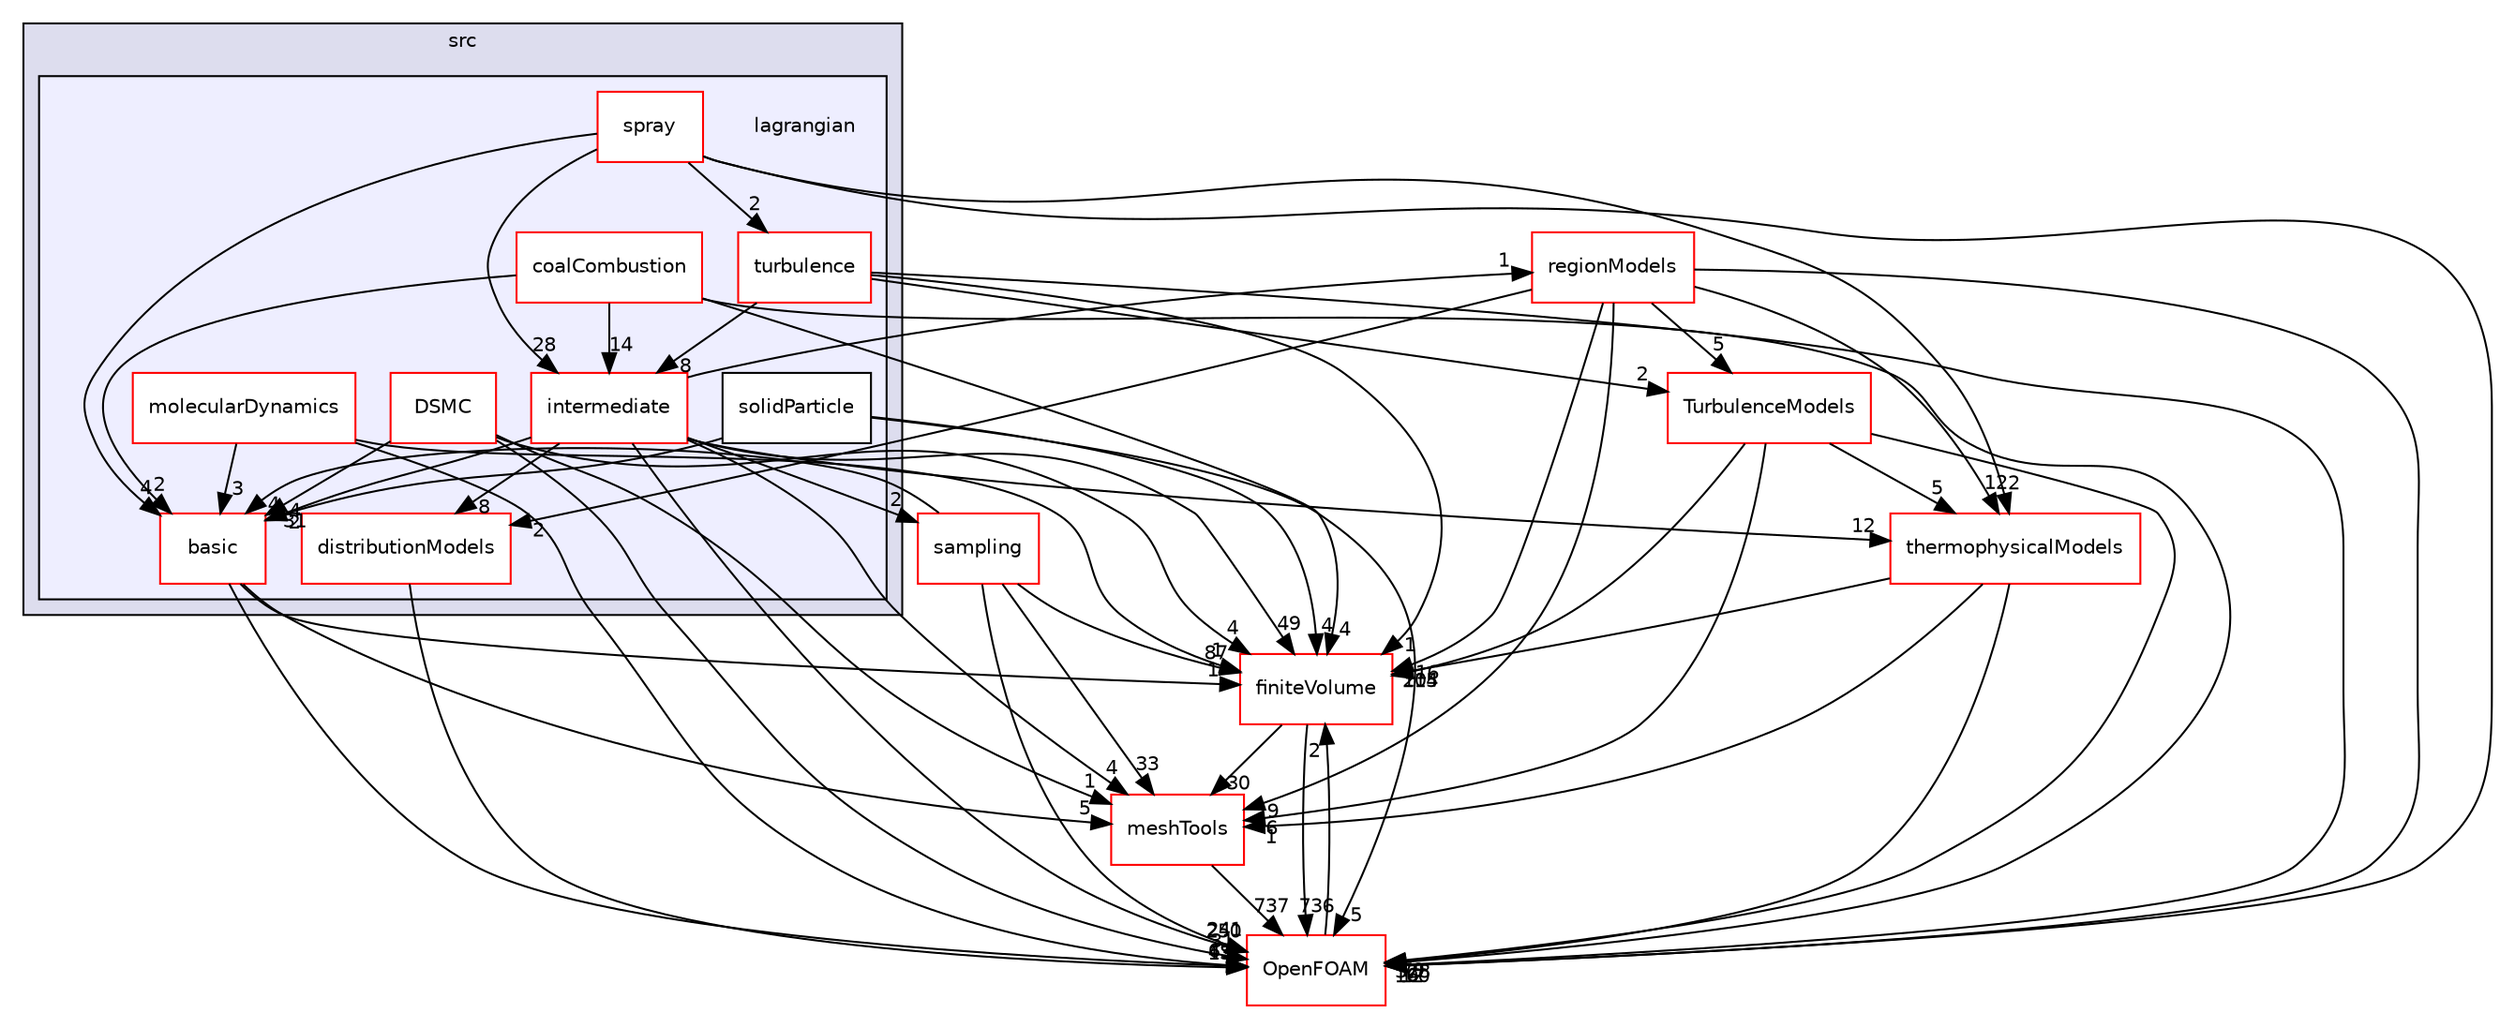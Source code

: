 digraph "src/lagrangian" {
  bgcolor=transparent;
  compound=true
  node [ fontsize="10", fontname="Helvetica"];
  edge [ labelfontsize="10", labelfontname="Helvetica"];
  subgraph clusterdir_68267d1309a1af8e8297ef4c3efbcdba {
    graph [ bgcolor="#ddddee", pencolor="black", label="src" fontname="Helvetica", fontsize="10", URL="dir_68267d1309a1af8e8297ef4c3efbcdba.html"]
  subgraph clusterdir_f8c25efc4b6f6a8502a42d5af7554d23 {
    graph [ bgcolor="#eeeeff", pencolor="black", label="" URL="dir_f8c25efc4b6f6a8502a42d5af7554d23.html"];
    dir_f8c25efc4b6f6a8502a42d5af7554d23 [shape=plaintext label="lagrangian"];
    dir_584e0ab0901b4327f36f4285cac7f2f8 [shape=box label="basic" color="red" fillcolor="white" style="filled" URL="dir_584e0ab0901b4327f36f4285cac7f2f8.html"];
    dir_6061a3ee916a9160a3a185551ff9959f [shape=box label="coalCombustion" color="red" fillcolor="white" style="filled" URL="dir_6061a3ee916a9160a3a185551ff9959f.html"];
    dir_d6927c2879faa997b7d01c6ca71e518d [shape=box label="distributionModels" color="red" fillcolor="white" style="filled" URL="dir_d6927c2879faa997b7d01c6ca71e518d.html"];
    dir_0edaa91cbfb55b9d84a014d50382efcb [shape=box label="DSMC" color="red" fillcolor="white" style="filled" URL="dir_0edaa91cbfb55b9d84a014d50382efcb.html"];
    dir_d3c32a493136c130c1f0d51f4f35c297 [shape=box label="intermediate" color="red" fillcolor="white" style="filled" URL="dir_d3c32a493136c130c1f0d51f4f35c297.html"];
    dir_35d1b8bea394c75820a29726f930e1b8 [shape=box label="molecularDynamics" color="red" fillcolor="white" style="filled" URL="dir_35d1b8bea394c75820a29726f930e1b8.html"];
    dir_a226e98d2dd849a9ee234702e69d4c73 [shape=box label="solidParticle" color="black" fillcolor="white" style="filled" URL="dir_a226e98d2dd849a9ee234702e69d4c73.html"];
    dir_3b5845e7b77836e95b25ac2dbb8dfd76 [shape=box label="spray" color="red" fillcolor="white" style="filled" URL="dir_3b5845e7b77836e95b25ac2dbb8dfd76.html"];
    dir_43bc749440adff70c5addf058ea4a468 [shape=box label="turbulence" color="red" fillcolor="white" style="filled" URL="dir_43bc749440adff70c5addf058ea4a468.html"];
  }
  }
  dir_9bd15774b555cf7259a6fa18f99fe99b [shape=box label="finiteVolume" color="red" URL="dir_9bd15774b555cf7259a6fa18f99fe99b.html"];
  dir_24a3817a3c61c11f04a0a72057522f4f [shape=box label="sampling" color="red" URL="dir_24a3817a3c61c11f04a0a72057522f4f.html"];
  dir_ae30ad0bef50cf391b24c614251bb9fd [shape=box label="meshTools" color="red" URL="dir_ae30ad0bef50cf391b24c614251bb9fd.html"];
  dir_1eda626aeac0f0ad2848c36acaa5d501 [shape=box label="TurbulenceModels" color="red" URL="dir_1eda626aeac0f0ad2848c36acaa5d501.html"];
  dir_2778d089ec5c4f66810b11f753867003 [shape=box label="thermophysicalModels" color="red" URL="dir_2778d089ec5c4f66810b11f753867003.html"];
  dir_1cee61ac5e24023b73c87e3e265bd2be [shape=box label="regionModels" color="red" URL="dir_1cee61ac5e24023b73c87e3e265bd2be.html"];
  dir_c5473ff19b20e6ec4dfe5c310b3778a8 [shape=box label="OpenFOAM" color="red" URL="dir_c5473ff19b20e6ec4dfe5c310b3778a8.html"];
  dir_9bd15774b555cf7259a6fa18f99fe99b->dir_ae30ad0bef50cf391b24c614251bb9fd [headlabel="30", labeldistance=1.5 headhref="dir_000894_001742.html"];
  dir_9bd15774b555cf7259a6fa18f99fe99b->dir_c5473ff19b20e6ec4dfe5c310b3778a8 [headlabel="736", labeldistance=1.5 headhref="dir_000894_001888.html"];
  dir_35d1b8bea394c75820a29726f930e1b8->dir_9bd15774b555cf7259a6fa18f99fe99b [headlabel="1", labeldistance=1.5 headhref="dir_001628_000894.html"];
  dir_35d1b8bea394c75820a29726f930e1b8->dir_c5473ff19b20e6ec4dfe5c310b3778a8 [headlabel="69", labeldistance=1.5 headhref="dir_001628_001888.html"];
  dir_35d1b8bea394c75820a29726f930e1b8->dir_584e0ab0901b4327f36f4285cac7f2f8 [headlabel="3", labeldistance=1.5 headhref="dir_001628_001356.html"];
  dir_24a3817a3c61c11f04a0a72057522f4f->dir_9bd15774b555cf7259a6fa18f99fe99b [headlabel="87", labeldistance=1.5 headhref="dir_002605_000894.html"];
  dir_24a3817a3c61c11f04a0a72057522f4f->dir_ae30ad0bef50cf391b24c614251bb9fd [headlabel="33", labeldistance=1.5 headhref="dir_002605_001742.html"];
  dir_24a3817a3c61c11f04a0a72057522f4f->dir_c5473ff19b20e6ec4dfe5c310b3778a8 [headlabel="241", labeldistance=1.5 headhref="dir_002605_001888.html"];
  dir_24a3817a3c61c11f04a0a72057522f4f->dir_584e0ab0901b4327f36f4285cac7f2f8 [headlabel="4", labeldistance=1.5 headhref="dir_002605_001356.html"];
  dir_ae30ad0bef50cf391b24c614251bb9fd->dir_c5473ff19b20e6ec4dfe5c310b3778a8 [headlabel="737", labeldistance=1.5 headhref="dir_001742_001888.html"];
  dir_43bc749440adff70c5addf058ea4a468->dir_9bd15774b555cf7259a6fa18f99fe99b [headlabel="1", labeldistance=1.5 headhref="dir_001452_000894.html"];
  dir_43bc749440adff70c5addf058ea4a468->dir_d3c32a493136c130c1f0d51f4f35c297 [headlabel="8", labeldistance=1.5 headhref="dir_001452_001379.html"];
  dir_43bc749440adff70c5addf058ea4a468->dir_1eda626aeac0f0ad2848c36acaa5d501 [headlabel="2", labeldistance=1.5 headhref="dir_001452_000752.html"];
  dir_43bc749440adff70c5addf058ea4a468->dir_c5473ff19b20e6ec4dfe5c310b3778a8 [headlabel="6", labeldistance=1.5 headhref="dir_001452_001888.html"];
  dir_d3c32a493136c130c1f0d51f4f35c297->dir_9bd15774b555cf7259a6fa18f99fe99b [headlabel="49", labeldistance=1.5 headhref="dir_001379_000894.html"];
  dir_d3c32a493136c130c1f0d51f4f35c297->dir_24a3817a3c61c11f04a0a72057522f4f [headlabel="2", labeldistance=1.5 headhref="dir_001379_002605.html"];
  dir_d3c32a493136c130c1f0d51f4f35c297->dir_ae30ad0bef50cf391b24c614251bb9fd [headlabel="4", labeldistance=1.5 headhref="dir_001379_001742.html"];
  dir_d3c32a493136c130c1f0d51f4f35c297->dir_d6927c2879faa997b7d01c6ca71e518d [headlabel="8", labeldistance=1.5 headhref="dir_001379_001376.html"];
  dir_d3c32a493136c130c1f0d51f4f35c297->dir_2778d089ec5c4f66810b11f753867003 [headlabel="12", labeldistance=1.5 headhref="dir_001379_001229.html"];
  dir_d3c32a493136c130c1f0d51f4f35c297->dir_1cee61ac5e24023b73c87e3e265bd2be [headlabel="1", labeldistance=1.5 headhref="dir_001379_000746.html"];
  dir_d3c32a493136c130c1f0d51f4f35c297->dir_c5473ff19b20e6ec4dfe5c310b3778a8 [headlabel="250", labeldistance=1.5 headhref="dir_001379_001888.html"];
  dir_d3c32a493136c130c1f0d51f4f35c297->dir_584e0ab0901b4327f36f4285cac7f2f8 [headlabel="31", labeldistance=1.5 headhref="dir_001379_001356.html"];
  dir_d6927c2879faa997b7d01c6ca71e518d->dir_c5473ff19b20e6ec4dfe5c310b3778a8 [headlabel="13", labeldistance=1.5 headhref="dir_001376_001888.html"];
  dir_1eda626aeac0f0ad2848c36acaa5d501->dir_9bd15774b555cf7259a6fa18f99fe99b [headlabel="215", labeldistance=1.5 headhref="dir_000752_000894.html"];
  dir_1eda626aeac0f0ad2848c36acaa5d501->dir_ae30ad0bef50cf391b24c614251bb9fd [headlabel="6", labeldistance=1.5 headhref="dir_000752_001742.html"];
  dir_1eda626aeac0f0ad2848c36acaa5d501->dir_2778d089ec5c4f66810b11f753867003 [headlabel="5", labeldistance=1.5 headhref="dir_000752_001229.html"];
  dir_1eda626aeac0f0ad2848c36acaa5d501->dir_c5473ff19b20e6ec4dfe5c310b3778a8 [headlabel="79", labeldistance=1.5 headhref="dir_000752_001888.html"];
  dir_6061a3ee916a9160a3a185551ff9959f->dir_9bd15774b555cf7259a6fa18f99fe99b [headlabel="4", labeldistance=1.5 headhref="dir_001364_000894.html"];
  dir_6061a3ee916a9160a3a185551ff9959f->dir_d3c32a493136c130c1f0d51f4f35c297 [headlabel="14", labeldistance=1.5 headhref="dir_001364_001379.html"];
  dir_6061a3ee916a9160a3a185551ff9959f->dir_c5473ff19b20e6ec4dfe5c310b3778a8 [headlabel="7", labeldistance=1.5 headhref="dir_001364_001888.html"];
  dir_6061a3ee916a9160a3a185551ff9959f->dir_584e0ab0901b4327f36f4285cac7f2f8 [headlabel="2", labeldistance=1.5 headhref="dir_001364_001356.html"];
  dir_2778d089ec5c4f66810b11f753867003->dir_9bd15774b555cf7259a6fa18f99fe99b [headlabel="104", labeldistance=1.5 headhref="dir_001229_000894.html"];
  dir_2778d089ec5c4f66810b11f753867003->dir_ae30ad0bef50cf391b24c614251bb9fd [headlabel="1", labeldistance=1.5 headhref="dir_001229_001742.html"];
  dir_2778d089ec5c4f66810b11f753867003->dir_c5473ff19b20e6ec4dfe5c310b3778a8 [headlabel="328", labeldistance=1.5 headhref="dir_001229_001888.html"];
  dir_1cee61ac5e24023b73c87e3e265bd2be->dir_9bd15774b555cf7259a6fa18f99fe99b [headlabel="116", labeldistance=1.5 headhref="dir_000746_000894.html"];
  dir_1cee61ac5e24023b73c87e3e265bd2be->dir_ae30ad0bef50cf391b24c614251bb9fd [headlabel="9", labeldistance=1.5 headhref="dir_000746_001742.html"];
  dir_1cee61ac5e24023b73c87e3e265bd2be->dir_d6927c2879faa997b7d01c6ca71e518d [headlabel="2", labeldistance=1.5 headhref="dir_000746_001376.html"];
  dir_1cee61ac5e24023b73c87e3e265bd2be->dir_1eda626aeac0f0ad2848c36acaa5d501 [headlabel="5", labeldistance=1.5 headhref="dir_000746_000752.html"];
  dir_1cee61ac5e24023b73c87e3e265bd2be->dir_2778d089ec5c4f66810b11f753867003 [headlabel="12", labeldistance=1.5 headhref="dir_000746_001229.html"];
  dir_1cee61ac5e24023b73c87e3e265bd2be->dir_c5473ff19b20e6ec4dfe5c310b3778a8 [headlabel="100", labeldistance=1.5 headhref="dir_000746_001888.html"];
  dir_c5473ff19b20e6ec4dfe5c310b3778a8->dir_9bd15774b555cf7259a6fa18f99fe99b [headlabel="2", labeldistance=1.5 headhref="dir_001888_000894.html"];
  dir_3b5845e7b77836e95b25ac2dbb8dfd76->dir_43bc749440adff70c5addf058ea4a468 [headlabel="2", labeldistance=1.5 headhref="dir_001668_001452.html"];
  dir_3b5845e7b77836e95b25ac2dbb8dfd76->dir_d3c32a493136c130c1f0d51f4f35c297 [headlabel="28", labeldistance=1.5 headhref="dir_001668_001379.html"];
  dir_3b5845e7b77836e95b25ac2dbb8dfd76->dir_2778d089ec5c4f66810b11f753867003 [headlabel="2", labeldistance=1.5 headhref="dir_001668_001229.html"];
  dir_3b5845e7b77836e95b25ac2dbb8dfd76->dir_c5473ff19b20e6ec4dfe5c310b3778a8 [headlabel="12", labeldistance=1.5 headhref="dir_001668_001888.html"];
  dir_3b5845e7b77836e95b25ac2dbb8dfd76->dir_584e0ab0901b4327f36f4285cac7f2f8 [headlabel="4", labeldistance=1.5 headhref="dir_001668_001356.html"];
  dir_584e0ab0901b4327f36f4285cac7f2f8->dir_9bd15774b555cf7259a6fa18f99fe99b [headlabel="1", labeldistance=1.5 headhref="dir_001356_000894.html"];
  dir_584e0ab0901b4327f36f4285cac7f2f8->dir_ae30ad0bef50cf391b24c614251bb9fd [headlabel="5", labeldistance=1.5 headhref="dir_001356_001742.html"];
  dir_584e0ab0901b4327f36f4285cac7f2f8->dir_c5473ff19b20e6ec4dfe5c310b3778a8 [headlabel="43", labeldistance=1.5 headhref="dir_001356_001888.html"];
  dir_a226e98d2dd849a9ee234702e69d4c73->dir_9bd15774b555cf7259a6fa18f99fe99b [headlabel="4", labeldistance=1.5 headhref="dir_001667_000894.html"];
  dir_a226e98d2dd849a9ee234702e69d4c73->dir_c5473ff19b20e6ec4dfe5c310b3778a8 [headlabel="5", labeldistance=1.5 headhref="dir_001667_001888.html"];
  dir_a226e98d2dd849a9ee234702e69d4c73->dir_584e0ab0901b4327f36f4285cac7f2f8 [headlabel="2", labeldistance=1.5 headhref="dir_001667_001356.html"];
  dir_0edaa91cbfb55b9d84a014d50382efcb->dir_9bd15774b555cf7259a6fa18f99fe99b [headlabel="4", labeldistance=1.5 headhref="dir_001393_000894.html"];
  dir_0edaa91cbfb55b9d84a014d50382efcb->dir_ae30ad0bef50cf391b24c614251bb9fd [headlabel="1", labeldistance=1.5 headhref="dir_001393_001742.html"];
  dir_0edaa91cbfb55b9d84a014d50382efcb->dir_c5473ff19b20e6ec4dfe5c310b3778a8 [headlabel="31", labeldistance=1.5 headhref="dir_001393_001888.html"];
  dir_0edaa91cbfb55b9d84a014d50382efcb->dir_584e0ab0901b4327f36f4285cac7f2f8 [headlabel="4", labeldistance=1.5 headhref="dir_001393_001356.html"];
}
